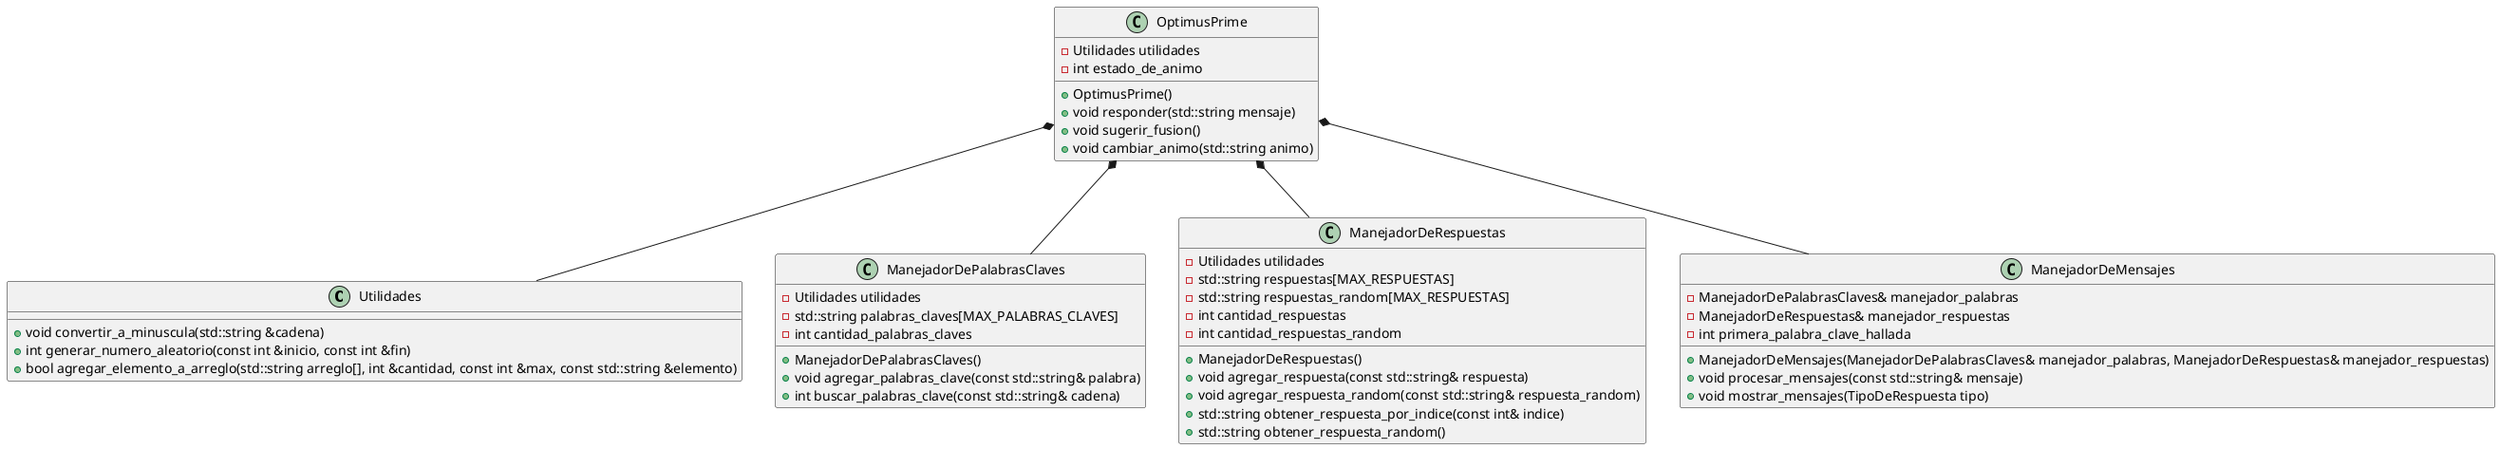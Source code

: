 @startuml
' Clases relacionadas
class Utilidades
class OptimusPrime
class ManejadorDePalabrasClaves
class ManejadorDeRespuestas
class ManejadorDeMensajes



' Clase Utilidades
class Utilidades {
  +void convertir_a_minuscula(std::string &cadena)
  +int generar_numero_aleatorio(const int &inicio, const int &fin)
  +bool agregar_elemento_a_arreglo(std::string arreglo[], int &cantidad, const int &max, const std::string &elemento)
}


' Clase OptimusPrime
class OptimusPrime {
  +OptimusPrime()
  +void responder(std::string mensaje)
  +void sugerir_fusion()
  +void cambiar_animo(std::string animo)

  -Utilidades utilidades
  -int estado_de_animo
}



' Clase ManejadorDeMensajes
class ManejadorDeMensajes {
  +ManejadorDeMensajes(ManejadorDePalabrasClaves& manejador_palabras, ManejadorDeRespuestas& manejador_respuestas)
  +void procesar_mensajes(const std::string& mensaje)
  +void mostrar_mensajes(TipoDeRespuesta tipo)

  -ManejadorDePalabrasClaves& manejador_palabras
  -ManejadorDeRespuestas& manejador_respuestas
  -int primera_palabra_clave_hallada
}

' Clase ManejadorDePalabrasClaves
class ManejadorDePalabrasClaves {
  +ManejadorDePalabrasClaves()
  +void agregar_palabras_clave(const std::string& palabra)
  +int buscar_palabras_clave(const std::string& cadena)

  -Utilidades utilidades
  -std::string palabras_claves[MAX_PALABRAS_CLAVES]
  -int cantidad_palabras_claves
}
' Clase ManejadorDeRespuestas
class ManejadorDeRespuestas {
  +ManejadorDeRespuestas()
  +void agregar_respuesta(const std::string& respuesta)
  +void agregar_respuesta_random(const std::string& respuesta_random)
  +std::string obtener_respuesta_por_indice(const int& indice)
  +std::string obtener_respuesta_random()

  -Utilidades utilidades
  -std::string respuestas[MAX_RESPUESTAS]
  -std::string respuestas_random[MAX_RESPUESTAS]
  -int cantidad_respuestas
  -int cantidad_respuestas_random
}


OptimusPrime *-- Utilidades
OptimusPrime *-- ManejadorDeMensajes
OptimusPrime *-- ManejadorDeRespuestas
OptimusPrime *-- ManejadorDePalabrasClaves

@enduml
